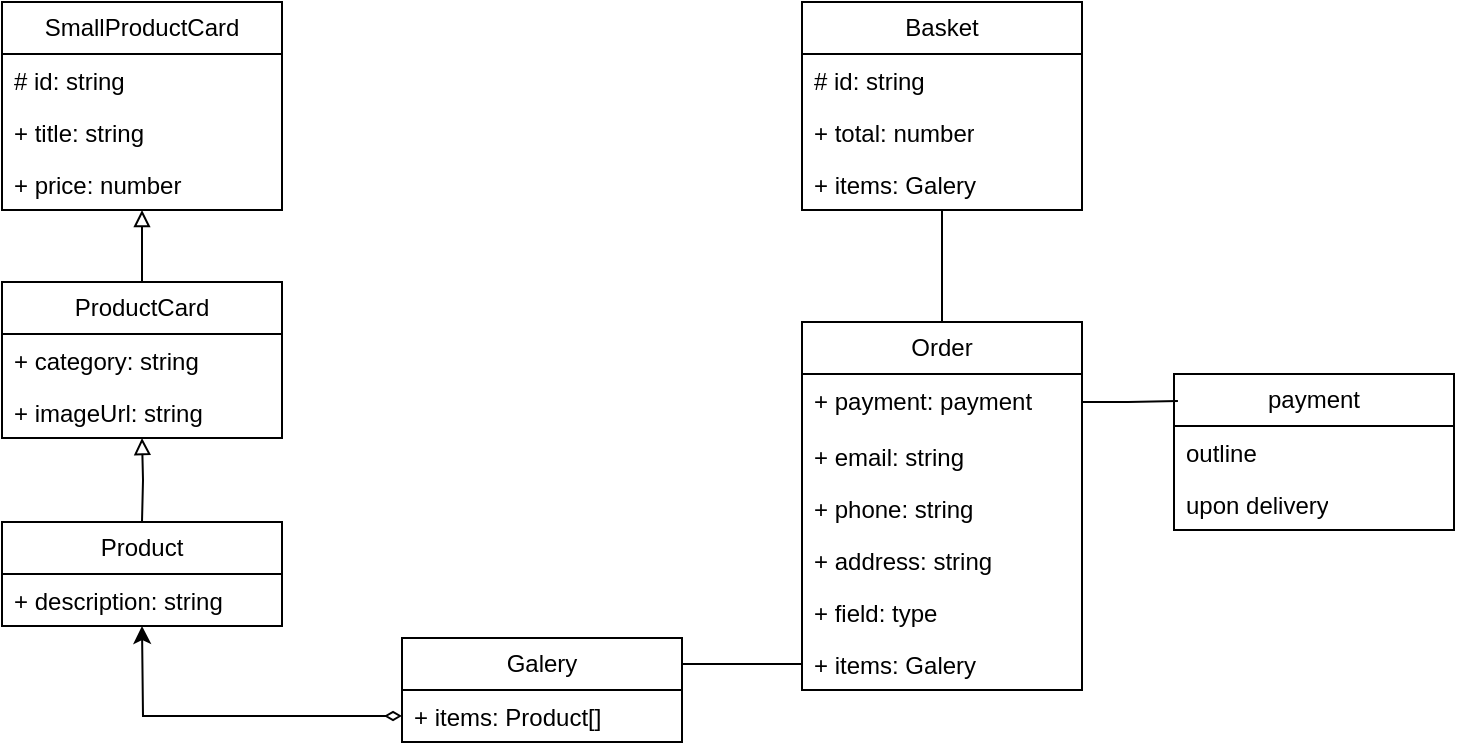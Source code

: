 <mxfile version="23.1.5" type="github">
  <diagram id="C5RBs43oDa-KdzZeNtuy" name="Page-1">
    <mxGraphModel dx="1026" dy="696" grid="1" gridSize="10" guides="1" tooltips="1" connect="1" arrows="1" fold="1" page="1" pageScale="1" pageWidth="827" pageHeight="1169" math="0" shadow="0">
      <root>
        <mxCell id="WIyWlLk6GJQsqaUBKTNV-0" />
        <mxCell id="WIyWlLk6GJQsqaUBKTNV-1" parent="WIyWlLk6GJQsqaUBKTNV-0" />
        <mxCell id="FwntgXW1njAPPayafoXT-27" style="edgeStyle=orthogonalEdgeStyle;rounded=0;orthogonalLoop=1;jettySize=auto;html=1;exitX=0.5;exitY=0;exitDx=0;exitDy=0;endArrow=block;endFill=0;" edge="1" parent="WIyWlLk6GJQsqaUBKTNV-1" target="FwntgXW1njAPPayafoXT-21">
          <mxGeometry relative="1" as="geometry">
            <mxPoint x="124" y="312" as="sourcePoint" />
          </mxGeometry>
        </mxCell>
        <mxCell id="FwntgXW1njAPPayafoXT-4" value="payment" style="swimlane;fontStyle=0;childLayout=stackLayout;horizontal=1;startSize=26;fillColor=none;horizontalStack=0;resizeParent=1;resizeParentMax=0;resizeLast=0;collapsible=1;marginBottom=0;whiteSpace=wrap;html=1;" vertex="1" parent="WIyWlLk6GJQsqaUBKTNV-1">
          <mxGeometry x="640" y="238" width="140" height="78" as="geometry" />
        </mxCell>
        <mxCell id="FwntgXW1njAPPayafoXT-5" value="outline" style="text;strokeColor=none;fillColor=none;align=left;verticalAlign=top;spacingLeft=4;spacingRight=4;overflow=hidden;rotatable=0;points=[[0,0.5],[1,0.5]];portConstraint=eastwest;whiteSpace=wrap;html=1;" vertex="1" parent="FwntgXW1njAPPayafoXT-4">
          <mxGeometry y="26" width="140" height="26" as="geometry" />
        </mxCell>
        <mxCell id="FwntgXW1njAPPayafoXT-6" value="upon delivery" style="text;strokeColor=none;fillColor=none;align=left;verticalAlign=top;spacingLeft=4;spacingRight=4;overflow=hidden;rotatable=0;points=[[0,0.5],[1,0.5]];portConstraint=eastwest;whiteSpace=wrap;html=1;" vertex="1" parent="FwntgXW1njAPPayafoXT-4">
          <mxGeometry y="52" width="140" height="26" as="geometry" />
        </mxCell>
        <mxCell id="FwntgXW1njAPPayafoXT-10" value="" style="edgeStyle=orthogonalEdgeStyle;rounded=0;orthogonalLoop=1;jettySize=auto;html=1;entryX=0.014;entryY=0.173;entryDx=0;entryDy=0;entryPerimeter=0;endArrow=none;endFill=0;" edge="1" parent="WIyWlLk6GJQsqaUBKTNV-1" source="zkfFHV4jXpPFQw0GAbJ--18" target="FwntgXW1njAPPayafoXT-4">
          <mxGeometry relative="1" as="geometry" />
        </mxCell>
        <mxCell id="FwntgXW1njAPPayafoXT-16" style="edgeStyle=orthogonalEdgeStyle;rounded=0;orthogonalLoop=1;jettySize=auto;html=1;exitX=1;exitY=0.25;exitDx=0;exitDy=0;endArrow=none;endFill=0;" edge="1" parent="WIyWlLk6GJQsqaUBKTNV-1" source="FwntgXW1njAPPayafoXT-11" target="FwntgXW1njAPPayafoXT-8">
          <mxGeometry relative="1" as="geometry" />
        </mxCell>
        <mxCell id="FwntgXW1njAPPayafoXT-11" value="Galery" style="swimlane;fontStyle=0;childLayout=stackLayout;horizontal=1;startSize=26;fillColor=none;horizontalStack=0;resizeParent=1;resizeParentMax=0;resizeLast=0;collapsible=1;marginBottom=0;whiteSpace=wrap;html=1;" vertex="1" parent="WIyWlLk6GJQsqaUBKTNV-1">
          <mxGeometry x="254" y="370" width="140" height="52" as="geometry" />
        </mxCell>
        <mxCell id="FwntgXW1njAPPayafoXT-12" value="+ items: Product[]" style="text;strokeColor=none;fillColor=none;align=left;verticalAlign=top;spacingLeft=4;spacingRight=4;overflow=hidden;rotatable=0;points=[[0,0.5],[1,0.5]];portConstraint=eastwest;whiteSpace=wrap;html=1;" vertex="1" parent="FwntgXW1njAPPayafoXT-11">
          <mxGeometry y="26" width="140" height="26" as="geometry" />
        </mxCell>
        <mxCell id="FwntgXW1njAPPayafoXT-17" value="SmallProductCard" style="swimlane;fontStyle=0;childLayout=stackLayout;horizontal=1;startSize=26;fillColor=none;horizontalStack=0;resizeParent=1;resizeParentMax=0;resizeLast=0;collapsible=1;marginBottom=0;whiteSpace=wrap;html=1;" vertex="1" parent="WIyWlLk6GJQsqaUBKTNV-1">
          <mxGeometry x="54" y="52" width="140" height="104" as="geometry" />
        </mxCell>
        <mxCell id="FwntgXW1njAPPayafoXT-18" value="# id: string" style="text;strokeColor=none;fillColor=none;align=left;verticalAlign=top;spacingLeft=4;spacingRight=4;overflow=hidden;rotatable=0;points=[[0,0.5],[1,0.5]];portConstraint=eastwest;whiteSpace=wrap;html=1;" vertex="1" parent="FwntgXW1njAPPayafoXT-17">
          <mxGeometry y="26" width="140" height="26" as="geometry" />
        </mxCell>
        <mxCell id="FwntgXW1njAPPayafoXT-19" value="+ title: string" style="text;strokeColor=none;fillColor=none;align=left;verticalAlign=top;spacingLeft=4;spacingRight=4;overflow=hidden;rotatable=0;points=[[0,0.5],[1,0.5]];portConstraint=eastwest;whiteSpace=wrap;html=1;" vertex="1" parent="FwntgXW1njAPPayafoXT-17">
          <mxGeometry y="52" width="140" height="26" as="geometry" />
        </mxCell>
        <mxCell id="FwntgXW1njAPPayafoXT-20" value="+ price: number" style="text;strokeColor=none;fillColor=none;align=left;verticalAlign=top;spacingLeft=4;spacingRight=4;overflow=hidden;rotatable=0;points=[[0,0.5],[1,0.5]];portConstraint=eastwest;whiteSpace=wrap;html=1;" vertex="1" parent="FwntgXW1njAPPayafoXT-17">
          <mxGeometry y="78" width="140" height="26" as="geometry" />
        </mxCell>
        <mxCell id="FwntgXW1njAPPayafoXT-25" style="edgeStyle=orthogonalEdgeStyle;rounded=0;orthogonalLoop=1;jettySize=auto;html=1;exitX=0.5;exitY=0;exitDx=0;exitDy=0;endArrow=block;endFill=0;" edge="1" parent="WIyWlLk6GJQsqaUBKTNV-1" source="FwntgXW1njAPPayafoXT-21" target="FwntgXW1njAPPayafoXT-17">
          <mxGeometry relative="1" as="geometry" />
        </mxCell>
        <mxCell id="FwntgXW1njAPPayafoXT-21" value="ProductCard" style="swimlane;fontStyle=0;childLayout=stackLayout;horizontal=1;startSize=26;fillColor=none;horizontalStack=0;resizeParent=1;resizeParentMax=0;resizeLast=0;collapsible=1;marginBottom=0;whiteSpace=wrap;html=1;" vertex="1" parent="WIyWlLk6GJQsqaUBKTNV-1">
          <mxGeometry x="54" y="192" width="140" height="78" as="geometry" />
        </mxCell>
        <mxCell id="FwntgXW1njAPPayafoXT-22" value="+ category: string" style="text;strokeColor=none;fillColor=none;align=left;verticalAlign=top;spacingLeft=4;spacingRight=4;overflow=hidden;rotatable=0;points=[[0,0.5],[1,0.5]];portConstraint=eastwest;whiteSpace=wrap;html=1;" vertex="1" parent="FwntgXW1njAPPayafoXT-21">
          <mxGeometry y="26" width="140" height="26" as="geometry" />
        </mxCell>
        <mxCell id="FwntgXW1njAPPayafoXT-23" value="+ imageUrl: string&amp;nbsp;" style="text;strokeColor=none;fillColor=none;align=left;verticalAlign=top;spacingLeft=4;spacingRight=4;overflow=hidden;rotatable=0;points=[[0,0.5],[1,0.5]];portConstraint=eastwest;whiteSpace=wrap;html=1;" vertex="1" parent="FwntgXW1njAPPayafoXT-21">
          <mxGeometry y="52" width="140" height="26" as="geometry" />
        </mxCell>
        <mxCell id="FwntgXW1njAPPayafoXT-26" style="edgeStyle=orthogonalEdgeStyle;rounded=0;orthogonalLoop=1;jettySize=auto;html=1;exitX=0;exitY=0.5;exitDx=0;exitDy=0;startArrow=diamondThin;startFill=0;" edge="1" parent="WIyWlLk6GJQsqaUBKTNV-1" source="FwntgXW1njAPPayafoXT-12">
          <mxGeometry relative="1" as="geometry">
            <mxPoint x="124" y="364" as="targetPoint" />
          </mxGeometry>
        </mxCell>
        <mxCell id="FwntgXW1njAPPayafoXT-28" value="Product" style="swimlane;fontStyle=0;childLayout=stackLayout;horizontal=1;startSize=26;fillColor=none;horizontalStack=0;resizeParent=1;resizeParentMax=0;resizeLast=0;collapsible=1;marginBottom=0;whiteSpace=wrap;html=1;" vertex="1" parent="WIyWlLk6GJQsqaUBKTNV-1">
          <mxGeometry x="54" y="312" width="140" height="52" as="geometry" />
        </mxCell>
        <mxCell id="FwntgXW1njAPPayafoXT-29" value="+ description: string" style="text;strokeColor=none;fillColor=none;align=left;verticalAlign=top;spacingLeft=4;spacingRight=4;overflow=hidden;rotatable=0;points=[[0,0.5],[1,0.5]];portConstraint=eastwest;whiteSpace=wrap;html=1;" vertex="1" parent="FwntgXW1njAPPayafoXT-28">
          <mxGeometry y="26" width="140" height="26" as="geometry" />
        </mxCell>
        <mxCell id="FwntgXW1njAPPayafoXT-33" value="Basket" style="swimlane;fontStyle=0;childLayout=stackLayout;horizontal=1;startSize=26;fillColor=none;horizontalStack=0;resizeParent=1;resizeParentMax=0;resizeLast=0;collapsible=1;marginBottom=0;whiteSpace=wrap;html=1;" vertex="1" parent="WIyWlLk6GJQsqaUBKTNV-1">
          <mxGeometry x="454" y="52" width="140" height="104" as="geometry" />
        </mxCell>
        <mxCell id="FwntgXW1njAPPayafoXT-34" value="# id: string" style="text;strokeColor=none;fillColor=none;align=left;verticalAlign=top;spacingLeft=4;spacingRight=4;overflow=hidden;rotatable=0;points=[[0,0.5],[1,0.5]];portConstraint=eastwest;whiteSpace=wrap;html=1;" vertex="1" parent="FwntgXW1njAPPayafoXT-33">
          <mxGeometry y="26" width="140" height="26" as="geometry" />
        </mxCell>
        <mxCell id="FwntgXW1njAPPayafoXT-35" value="+ total: number" style="text;strokeColor=none;fillColor=none;align=left;verticalAlign=top;spacingLeft=4;spacingRight=4;overflow=hidden;rotatable=0;points=[[0,0.5],[1,0.5]];portConstraint=eastwest;whiteSpace=wrap;html=1;" vertex="1" parent="FwntgXW1njAPPayafoXT-33">
          <mxGeometry y="52" width="140" height="26" as="geometry" />
        </mxCell>
        <mxCell id="FwntgXW1njAPPayafoXT-36" value="+ items: Galery" style="text;strokeColor=none;fillColor=none;align=left;verticalAlign=top;spacingLeft=4;spacingRight=4;overflow=hidden;rotatable=0;points=[[0,0.5],[1,0.5]];portConstraint=eastwest;whiteSpace=wrap;html=1;" vertex="1" parent="FwntgXW1njAPPayafoXT-33">
          <mxGeometry y="78" width="140" height="26" as="geometry" />
        </mxCell>
        <mxCell id="FwntgXW1njAPPayafoXT-41" style="edgeStyle=orthogonalEdgeStyle;rounded=0;orthogonalLoop=1;jettySize=auto;html=1;exitX=0.5;exitY=0;exitDx=0;exitDy=0;endArrow=none;endFill=0;" edge="1" parent="WIyWlLk6GJQsqaUBKTNV-1" source="FwntgXW1njAPPayafoXT-37" target="FwntgXW1njAPPayafoXT-33">
          <mxGeometry relative="1" as="geometry" />
        </mxCell>
        <mxCell id="FwntgXW1njAPPayafoXT-37" value="Order" style="swimlane;fontStyle=0;childLayout=stackLayout;horizontal=1;startSize=26;fillColor=none;horizontalStack=0;resizeParent=1;resizeParentMax=0;resizeLast=0;collapsible=1;marginBottom=0;whiteSpace=wrap;html=1;" vertex="1" parent="WIyWlLk6GJQsqaUBKTNV-1">
          <mxGeometry x="454" y="212" width="140" height="184" as="geometry" />
        </mxCell>
        <mxCell id="zkfFHV4jXpPFQw0GAbJ--18" value="+ payment: payment" style="text;align=left;verticalAlign=top;spacingLeft=4;spacingRight=4;overflow=hidden;rotatable=0;points=[[0,0.5],[1,0.5]];portConstraint=eastwest;" parent="FwntgXW1njAPPayafoXT-37" vertex="1">
          <mxGeometry y="26" width="140" height="28" as="geometry" />
        </mxCell>
        <mxCell id="zkfFHV4jXpPFQw0GAbJ--19" value="+ email: string" style="text;align=left;verticalAlign=top;spacingLeft=4;spacingRight=4;overflow=hidden;rotatable=0;points=[[0,0.5],[1,0.5]];portConstraint=eastwest;rounded=0;shadow=0;html=0;" parent="FwntgXW1njAPPayafoXT-37" vertex="1">
          <mxGeometry y="54" width="140" height="26" as="geometry" />
        </mxCell>
        <mxCell id="zkfFHV4jXpPFQw0GAbJ--20" value="+ phone: string" style="text;align=left;verticalAlign=top;spacingLeft=4;spacingRight=4;overflow=hidden;rotatable=0;points=[[0,0.5],[1,0.5]];portConstraint=eastwest;rounded=0;shadow=0;html=0;" parent="FwntgXW1njAPPayafoXT-37" vertex="1">
          <mxGeometry y="80" width="140" height="26" as="geometry" />
        </mxCell>
        <mxCell id="zkfFHV4jXpPFQw0GAbJ--21" value="+ address: string" style="text;align=left;verticalAlign=top;spacingLeft=4;spacingRight=4;overflow=hidden;rotatable=0;points=[[0,0.5],[1,0.5]];portConstraint=eastwest;rounded=0;shadow=0;html=0;" parent="FwntgXW1njAPPayafoXT-37" vertex="1">
          <mxGeometry y="106" width="140" height="26" as="geometry" />
        </mxCell>
        <mxCell id="FwntgXW1njAPPayafoXT-40" value="+ field: type" style="text;strokeColor=none;fillColor=none;align=left;verticalAlign=top;spacingLeft=4;spacingRight=4;overflow=hidden;rotatable=0;points=[[0,0.5],[1,0.5]];portConstraint=eastwest;whiteSpace=wrap;html=1;" vertex="1" parent="FwntgXW1njAPPayafoXT-37">
          <mxGeometry y="132" width="140" height="26" as="geometry" />
        </mxCell>
        <mxCell id="FwntgXW1njAPPayafoXT-8" value="+ items: Galery" style="text;strokeColor=none;fillColor=none;align=left;verticalAlign=top;spacingLeft=4;spacingRight=4;overflow=hidden;rotatable=0;points=[[0,0.5],[1,0.5]];portConstraint=eastwest;whiteSpace=wrap;html=1;" vertex="1" parent="FwntgXW1njAPPayafoXT-37">
          <mxGeometry y="158" width="140" height="26" as="geometry" />
        </mxCell>
      </root>
    </mxGraphModel>
  </diagram>
</mxfile>
